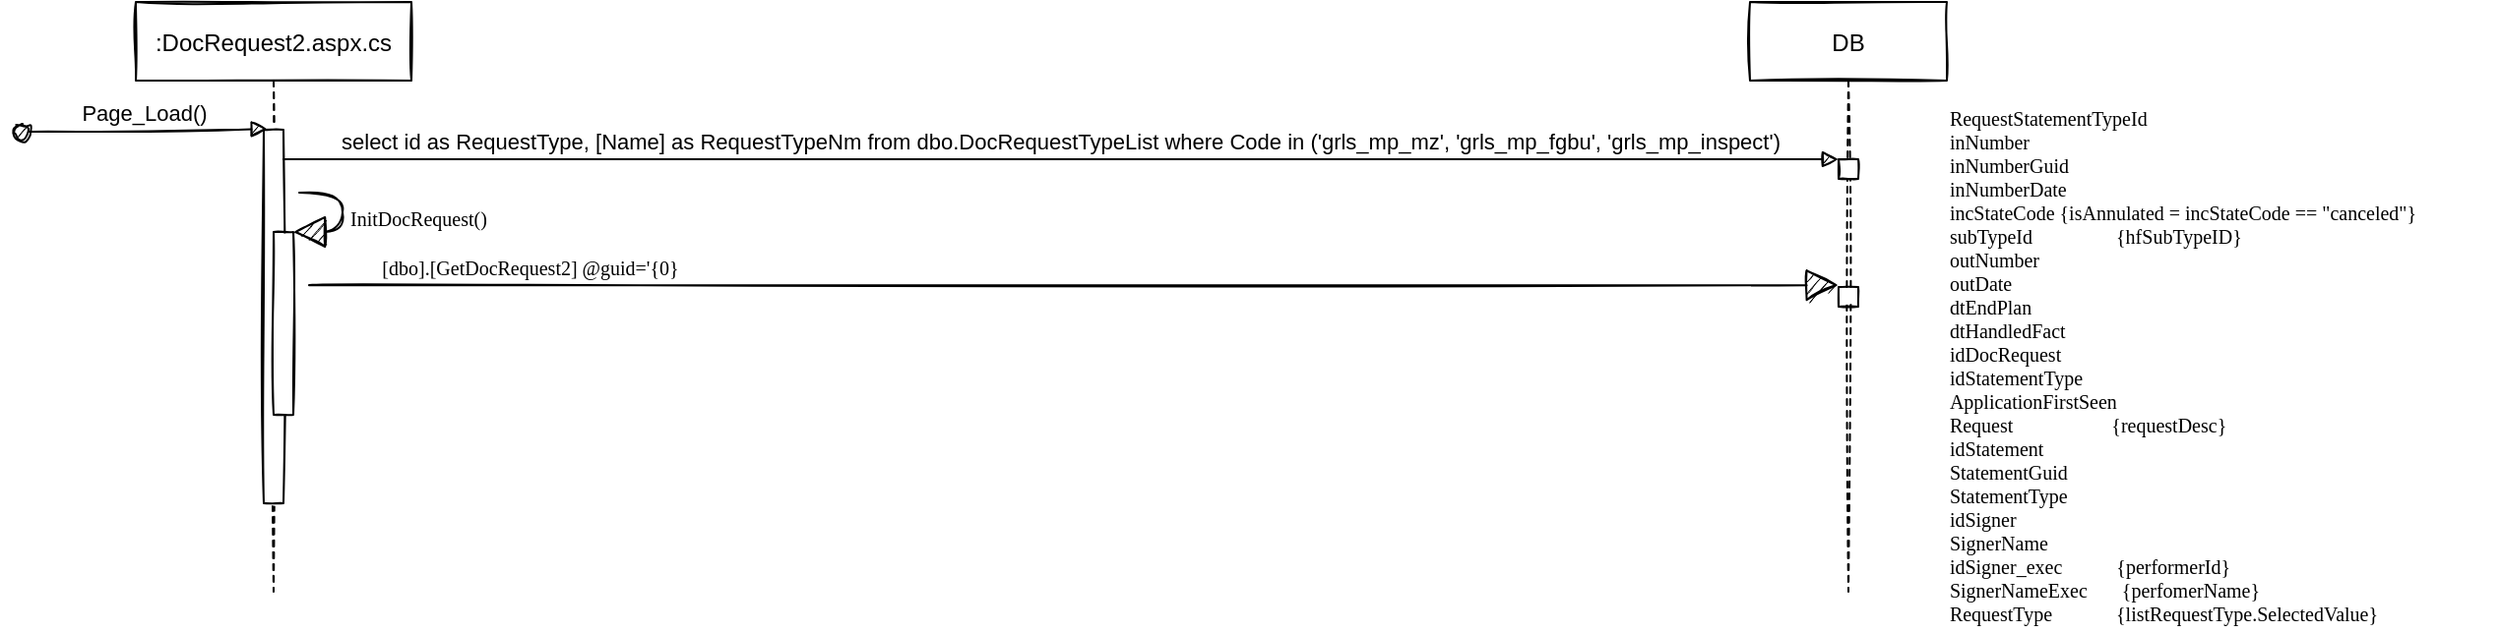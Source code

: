 <mxfile version="20.3.2" type="github">
  <diagram id="kgpKYQtTHZ0yAKxKKP6v" name="Page-1">
    <mxGraphModel dx="640" dy="681" grid="1" gridSize="10" guides="1" tooltips="1" connect="1" arrows="1" fold="1" page="1" pageScale="1" pageWidth="850" pageHeight="1100" math="0" shadow="0">
      <root>
        <mxCell id="0" />
        <mxCell id="1" parent="0" />
        <mxCell id="3nuBFxr9cyL0pnOWT2aG-1" value=":DocRequest2.aspx.cs" style="shape=umlLifeline;perimeter=lifelinePerimeter;container=1;collapsible=0;recursiveResize=0;rounded=0;shadow=0;strokeWidth=1;sketch=1;" parent="1" vertex="1">
          <mxGeometry x="80" y="80" width="140" height="300" as="geometry" />
        </mxCell>
        <mxCell id="3nuBFxr9cyL0pnOWT2aG-2" value="" style="points=[];perimeter=orthogonalPerimeter;rounded=0;shadow=0;strokeWidth=1;sketch=1;" parent="3nuBFxr9cyL0pnOWT2aG-1" vertex="1">
          <mxGeometry x="65" y="65" width="10" height="190" as="geometry" />
        </mxCell>
        <mxCell id="3nuBFxr9cyL0pnOWT2aG-3" value="Page_Load()" style="verticalAlign=bottom;startArrow=oval;endArrow=block;startSize=8;shadow=0;strokeWidth=1;sketch=1;entryX=0.185;entryY=-0.002;entryDx=0;entryDy=0;entryPerimeter=0;" parent="3nuBFxr9cyL0pnOWT2aG-1" target="3nuBFxr9cyL0pnOWT2aG-2" edge="1">
          <mxGeometry relative="1" as="geometry">
            <mxPoint x="-58" y="66" as="sourcePoint" />
          </mxGeometry>
        </mxCell>
        <mxCell id="3nuBFxr9cyL0pnOWT2aG-5" value="DB" style="shape=umlLifeline;perimeter=lifelinePerimeter;container=1;collapsible=0;recursiveResize=0;rounded=0;shadow=0;strokeWidth=1;sketch=1;" parent="1" vertex="1">
          <mxGeometry x="900" y="80" width="100" height="300" as="geometry" />
        </mxCell>
        <mxCell id="3nuBFxr9cyL0pnOWT2aG-6" value="" style="points=[];perimeter=orthogonalPerimeter;rounded=0;shadow=0;strokeWidth=1;sketch=1;" parent="3nuBFxr9cyL0pnOWT2aG-5" vertex="1">
          <mxGeometry x="45" y="80" width="10" height="10" as="geometry" />
        </mxCell>
        <mxCell id="foolkbOFwzQNOnHuT_NG-3" value="" style="points=[];perimeter=orthogonalPerimeter;rounded=0;shadow=0;strokeWidth=1;sketch=1;" vertex="1" parent="3nuBFxr9cyL0pnOWT2aG-5">
          <mxGeometry x="45" y="145" width="10" height="10" as="geometry" />
        </mxCell>
        <mxCell id="3nuBFxr9cyL0pnOWT2aG-8" value="select id as RequestType, [Name] as RequestTypeNm from dbo.DocRequestTypeList where Code in (&#39;grls_mp_mz&#39;, &#39;grls_mp_fgbu&#39;, &#39;grls_mp_inspect&#39;)" style="verticalAlign=bottom;endArrow=block;entryX=0;entryY=0;shadow=0;strokeWidth=1;sketch=1;" parent="1" source="3nuBFxr9cyL0pnOWT2aG-2" target="3nuBFxr9cyL0pnOWT2aG-6" edge="1">
          <mxGeometry relative="1" as="geometry">
            <mxPoint x="275" y="160" as="sourcePoint" />
          </mxGeometry>
        </mxCell>
        <mxCell id="foolkbOFwzQNOnHuT_NG-1" value="" style="html=1;points=[];perimeter=orthogonalPerimeter;sketch=1;hachureGap=4;fontFamily=Architects Daughter;fontSource=https%3A%2F%2Ffonts.googleapis.com%2Fcss%3Ffamily%3DArchitects%2BDaughter;fontSize=20;" vertex="1" parent="1">
          <mxGeometry x="150" y="197" width="10" height="93" as="geometry" />
        </mxCell>
        <mxCell id="foolkbOFwzQNOnHuT_NG-2" value="&lt;font style=&quot;font-size: 10px;&quot; face=&quot;Verdana&quot;&gt;InitDocRequest()&lt;/font&gt;" style="edgeStyle=orthogonalEdgeStyle;html=1;align=left;spacingLeft=2;endArrow=block;rounded=0;entryX=1;entryY=0;sketch=1;hachureGap=4;fontFamily=Architects Daughter;fontSource=https%3A%2F%2Ffonts.googleapis.com%2Fcss%3Ffamily%3DArchitects%2BDaughter;fontSize=16;startSize=14;endSize=14;sourcePerimeterSpacing=8;targetPerimeterSpacing=8;curved=1;" edge="1" target="foolkbOFwzQNOnHuT_NG-1" parent="1" source="3nuBFxr9cyL0pnOWT2aG-2">
          <mxGeometry relative="1" as="geometry">
            <mxPoint x="155" y="177" as="sourcePoint" />
            <Array as="points">
              <mxPoint x="185" y="177" />
              <mxPoint x="185" y="197" />
            </Array>
          </mxGeometry>
        </mxCell>
        <mxCell id="foolkbOFwzQNOnHuT_NG-4" value="[dbo].[GetDocRequest2] @guid=&#39;{0}" style="html=1;verticalAlign=bottom;endArrow=block;rounded=0;sketch=1;hachureGap=4;fontFamily=Verdana;fontSize=10;startSize=14;endSize=14;sourcePerimeterSpacing=8;targetPerimeterSpacing=8;curved=1;entryX=-0.009;entryY=-0.093;entryDx=0;entryDy=0;entryPerimeter=0;" edge="1" parent="1" source="foolkbOFwzQNOnHuT_NG-1" target="foolkbOFwzQNOnHuT_NG-3">
          <mxGeometry x="-0.712" width="80" relative="1" as="geometry">
            <mxPoint x="180" y="190" as="sourcePoint" />
            <mxPoint x="260" y="190" as="targetPoint" />
            <mxPoint as="offset" />
          </mxGeometry>
        </mxCell>
        <mxCell id="foolkbOFwzQNOnHuT_NG-8" value="&lt;div style=&quot;text-align: left;&quot;&gt;&lt;span style=&quot;background-color: initial;&quot;&gt;RequestStatementTypeId&lt;/span&gt;&lt;/div&gt;&lt;div style=&quot;text-align: left;&quot;&gt;&lt;span style=&quot;background-color: initial;&quot;&gt;inNumber&lt;/span&gt;&lt;/div&gt;&lt;div style=&quot;text-align: left;&quot;&gt;&lt;span style=&quot;background-color: initial;&quot;&gt;inNumberGuid&lt;/span&gt;&lt;/div&gt;&lt;div style=&quot;text-align: left;&quot;&gt;&lt;span style=&quot;background-color: initial;&quot;&gt;inNumberDate&lt;/span&gt;&lt;/div&gt;&lt;div style=&quot;text-align: left;&quot;&gt;&lt;span style=&quot;background-color: initial;&quot;&gt;incStateCode {isAnnulated = incStateCode == &quot;canceled&quot;}&lt;/span&gt;&lt;/div&gt;&lt;div style=&quot;text-align: left;&quot;&gt;&lt;span style=&quot;background-color: initial;&quot;&gt;subTypeId&amp;nbsp; &amp;nbsp; &amp;nbsp; &amp;nbsp; &amp;nbsp; &amp;nbsp; &amp;nbsp; &amp;nbsp; &amp;nbsp;{hfSubTypeID}&lt;/span&gt;&lt;/div&gt;&lt;div style=&quot;text-align: left;&quot;&gt;outNumber&lt;/div&gt;&lt;div style=&quot;text-align: left;&quot;&gt;outDate&lt;/div&gt;&lt;div style=&quot;text-align: left;&quot;&gt;dtEndPlan&lt;/div&gt;&lt;div style=&quot;text-align: left;&quot;&gt;dtHandledFact&lt;/div&gt;&lt;div style=&quot;text-align: left;&quot;&gt;idDocRequest&lt;/div&gt;&lt;div style=&quot;text-align: left;&quot;&gt;idStatementType&lt;/div&gt;&lt;div style=&quot;text-align: left;&quot;&gt;ApplicationFirstSeen&lt;/div&gt;&lt;div style=&quot;text-align: left;&quot;&gt;Request&amp;nbsp; &amp;nbsp; &amp;nbsp; &amp;nbsp; &amp;nbsp; &amp;nbsp; &amp;nbsp; &amp;nbsp; &amp;nbsp; &amp;nbsp; {requestDesc}&lt;/div&gt;&lt;div style=&quot;text-align: left;&quot;&gt;idStatement&lt;/div&gt;&lt;div style=&quot;text-align: left;&quot;&gt;StatementGuid&lt;/div&gt;&lt;div style=&quot;text-align: left;&quot;&gt;StatementType&lt;/div&gt;&lt;div style=&quot;text-align: left;&quot;&gt;idSigner&lt;/div&gt;&lt;div style=&quot;text-align: left;&quot;&gt;SignerName&lt;/div&gt;&lt;div style=&quot;text-align: left;&quot;&gt;idSigner_exec&amp;nbsp; &amp;nbsp; &amp;nbsp; &amp;nbsp; &amp;nbsp; &amp;nbsp;{performerId}&lt;/div&gt;&lt;div style=&quot;text-align: left;&quot;&gt;SignerNameExec&amp;nbsp; &amp;nbsp; &amp;nbsp; &amp;nbsp;{perfomerName}&lt;/div&gt;&lt;div style=&quot;text-align: left;&quot;&gt;RequestType&amp;nbsp; &amp;nbsp; &amp;nbsp; &amp;nbsp; &amp;nbsp; &amp;nbsp; &amp;nbsp;{listRequestType.SelectedValue}&lt;/div&gt;" style="text;html=1;strokeColor=none;fillColor=none;align=center;verticalAlign=middle;whiteSpace=wrap;rounded=0;sketch=1;hachureGap=4;fontFamily=Verdana;fontSize=10;" vertex="1" parent="1">
          <mxGeometry x="960" y="130" width="320" height="270" as="geometry" />
        </mxCell>
      </root>
    </mxGraphModel>
  </diagram>
</mxfile>

